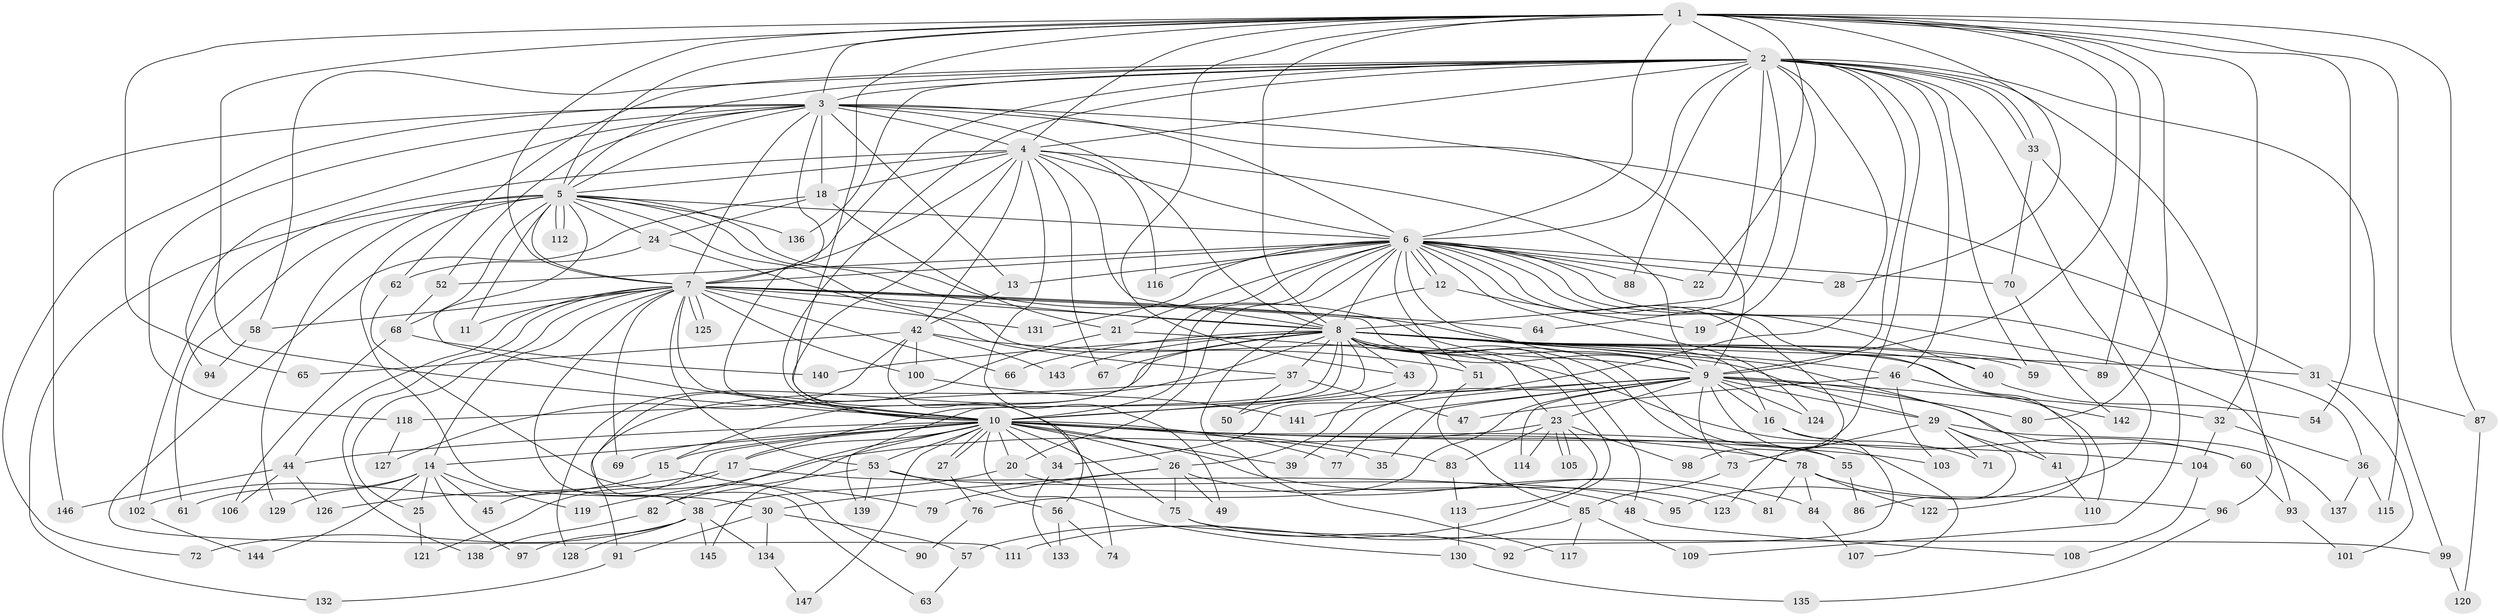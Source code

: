 // coarse degree distribution, {10: 0.02247191011235955, 19: 0.011235955056179775, 14: 0.011235955056179775, 25: 0.011235955056179775, 28: 0.011235955056179775, 26: 0.011235955056179775, 20: 0.011235955056179775, 29: 0.011235955056179775, 6: 0.0898876404494382, 3: 0.20224719101123595, 8: 0.0449438202247191, 5: 0.0449438202247191, 2: 0.4157303370786517, 9: 0.011235955056179775, 4: 0.0449438202247191, 7: 0.011235955056179775, 1: 0.033707865168539325}
// Generated by graph-tools (version 1.1) at 2025/49/03/04/25 22:49:53]
// undirected, 147 vertices, 319 edges
graph export_dot {
  node [color=gray90,style=filled];
  1;
  2;
  3;
  4;
  5;
  6;
  7;
  8;
  9;
  10;
  11;
  12;
  13;
  14;
  15;
  16;
  17;
  18;
  19;
  20;
  21;
  22;
  23;
  24;
  25;
  26;
  27;
  28;
  29;
  30;
  31;
  32;
  33;
  34;
  35;
  36;
  37;
  38;
  39;
  40;
  41;
  42;
  43;
  44;
  45;
  46;
  47;
  48;
  49;
  50;
  51;
  52;
  53;
  54;
  55;
  56;
  57;
  58;
  59;
  60;
  61;
  62;
  63;
  64;
  65;
  66;
  67;
  68;
  69;
  70;
  71;
  72;
  73;
  74;
  75;
  76;
  77;
  78;
  79;
  80;
  81;
  82;
  83;
  84;
  85;
  86;
  87;
  88;
  89;
  90;
  91;
  92;
  93;
  94;
  95;
  96;
  97;
  98;
  99;
  100;
  101;
  102;
  103;
  104;
  105;
  106;
  107;
  108;
  109;
  110;
  111;
  112;
  113;
  114;
  115;
  116;
  117;
  118;
  119;
  120;
  121;
  122;
  123;
  124;
  125;
  126;
  127;
  128;
  129;
  130;
  131;
  132;
  133;
  134;
  135;
  136;
  137;
  138;
  139;
  140;
  141;
  142;
  143;
  144;
  145;
  146;
  147;
  1 -- 2;
  1 -- 3;
  1 -- 4;
  1 -- 5;
  1 -- 6;
  1 -- 7;
  1 -- 8;
  1 -- 9;
  1 -- 10;
  1 -- 22;
  1 -- 28;
  1 -- 32;
  1 -- 43;
  1 -- 54;
  1 -- 65;
  1 -- 74;
  1 -- 80;
  1 -- 87;
  1 -- 89;
  1 -- 115;
  2 -- 3;
  2 -- 4;
  2 -- 5;
  2 -- 6;
  2 -- 7;
  2 -- 8;
  2 -- 9;
  2 -- 10;
  2 -- 19;
  2 -- 26;
  2 -- 33;
  2 -- 33;
  2 -- 46;
  2 -- 58;
  2 -- 59;
  2 -- 62;
  2 -- 64;
  2 -- 88;
  2 -- 95;
  2 -- 96;
  2 -- 98;
  2 -- 99;
  2 -- 136;
  3 -- 4;
  3 -- 5;
  3 -- 6;
  3 -- 7;
  3 -- 8;
  3 -- 9;
  3 -- 10;
  3 -- 13;
  3 -- 18;
  3 -- 31;
  3 -- 52;
  3 -- 72;
  3 -- 94;
  3 -- 118;
  3 -- 146;
  4 -- 5;
  4 -- 6;
  4 -- 7;
  4 -- 8;
  4 -- 9;
  4 -- 10;
  4 -- 18;
  4 -- 42;
  4 -- 49;
  4 -- 67;
  4 -- 102;
  4 -- 116;
  5 -- 6;
  5 -- 7;
  5 -- 8;
  5 -- 9;
  5 -- 10;
  5 -- 11;
  5 -- 23;
  5 -- 24;
  5 -- 30;
  5 -- 61;
  5 -- 68;
  5 -- 112;
  5 -- 112;
  5 -- 129;
  5 -- 132;
  5 -- 136;
  6 -- 7;
  6 -- 8;
  6 -- 9;
  6 -- 10;
  6 -- 12;
  6 -- 12;
  6 -- 13;
  6 -- 15;
  6 -- 20;
  6 -- 21;
  6 -- 22;
  6 -- 28;
  6 -- 36;
  6 -- 40;
  6 -- 51;
  6 -- 52;
  6 -- 70;
  6 -- 88;
  6 -- 93;
  6 -- 116;
  6 -- 122;
  6 -- 123;
  6 -- 124;
  6 -- 131;
  7 -- 8;
  7 -- 9;
  7 -- 10;
  7 -- 11;
  7 -- 14;
  7 -- 16;
  7 -- 25;
  7 -- 44;
  7 -- 53;
  7 -- 58;
  7 -- 63;
  7 -- 64;
  7 -- 66;
  7 -- 69;
  7 -- 100;
  7 -- 125;
  7 -- 125;
  7 -- 131;
  7 -- 138;
  8 -- 9;
  8 -- 10;
  8 -- 17;
  8 -- 29;
  8 -- 31;
  8 -- 34;
  8 -- 37;
  8 -- 40;
  8 -- 41;
  8 -- 43;
  8 -- 46;
  8 -- 48;
  8 -- 55;
  8 -- 57;
  8 -- 59;
  8 -- 66;
  8 -- 67;
  8 -- 78;
  8 -- 89;
  8 -- 91;
  8 -- 110;
  8 -- 128;
  8 -- 139;
  8 -- 140;
  8 -- 143;
  9 -- 10;
  9 -- 16;
  9 -- 23;
  9 -- 29;
  9 -- 32;
  9 -- 35;
  9 -- 39;
  9 -- 60;
  9 -- 73;
  9 -- 76;
  9 -- 77;
  9 -- 80;
  9 -- 107;
  9 -- 114;
  9 -- 124;
  9 -- 141;
  10 -- 14;
  10 -- 15;
  10 -- 17;
  10 -- 20;
  10 -- 26;
  10 -- 27;
  10 -- 27;
  10 -- 34;
  10 -- 35;
  10 -- 39;
  10 -- 44;
  10 -- 45;
  10 -- 53;
  10 -- 55;
  10 -- 69;
  10 -- 75;
  10 -- 77;
  10 -- 78;
  10 -- 82;
  10 -- 83;
  10 -- 84;
  10 -- 103;
  10 -- 104;
  10 -- 130;
  10 -- 145;
  10 -- 147;
  12 -- 19;
  12 -- 117;
  13 -- 42;
  14 -- 25;
  14 -- 45;
  14 -- 61;
  14 -- 97;
  14 -- 119;
  14 -- 129;
  14 -- 144;
  15 -- 79;
  15 -- 102;
  16 -- 60;
  16 -- 92;
  17 -- 48;
  17 -- 121;
  17 -- 126;
  18 -- 21;
  18 -- 24;
  18 -- 111;
  20 -- 38;
  20 -- 123;
  21 -- 38;
  21 -- 71;
  23 -- 83;
  23 -- 98;
  23 -- 105;
  23 -- 105;
  23 -- 113;
  23 -- 114;
  23 -- 119;
  24 -- 37;
  24 -- 62;
  25 -- 121;
  26 -- 30;
  26 -- 49;
  26 -- 75;
  26 -- 79;
  26 -- 81;
  27 -- 76;
  29 -- 41;
  29 -- 71;
  29 -- 73;
  29 -- 86;
  29 -- 137;
  30 -- 57;
  30 -- 91;
  30 -- 134;
  31 -- 87;
  31 -- 101;
  32 -- 36;
  32 -- 104;
  33 -- 70;
  33 -- 109;
  34 -- 133;
  36 -- 115;
  36 -- 137;
  37 -- 47;
  37 -- 50;
  37 -- 118;
  38 -- 72;
  38 -- 97;
  38 -- 128;
  38 -- 134;
  38 -- 145;
  40 -- 54;
  41 -- 110;
  42 -- 51;
  42 -- 56;
  42 -- 65;
  42 -- 100;
  42 -- 127;
  42 -- 143;
  43 -- 50;
  44 -- 106;
  44 -- 126;
  44 -- 146;
  46 -- 47;
  46 -- 103;
  46 -- 142;
  48 -- 108;
  51 -- 85;
  52 -- 68;
  53 -- 56;
  53 -- 82;
  53 -- 95;
  53 -- 139;
  55 -- 86;
  56 -- 74;
  56 -- 133;
  57 -- 63;
  58 -- 94;
  60 -- 93;
  62 -- 90;
  68 -- 106;
  68 -- 140;
  70 -- 142;
  73 -- 85;
  75 -- 92;
  75 -- 99;
  76 -- 90;
  78 -- 81;
  78 -- 84;
  78 -- 96;
  78 -- 122;
  82 -- 138;
  83 -- 113;
  84 -- 107;
  85 -- 109;
  85 -- 111;
  85 -- 117;
  87 -- 120;
  91 -- 132;
  93 -- 101;
  96 -- 135;
  99 -- 120;
  100 -- 141;
  102 -- 144;
  104 -- 108;
  113 -- 130;
  118 -- 127;
  130 -- 135;
  134 -- 147;
}
